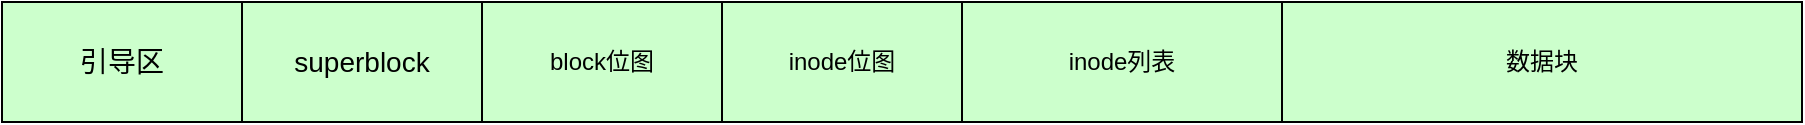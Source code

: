<mxfile version="13.9.9" type="device"><diagram id="tcF-XX2yAhd8dwyCTF2M" name="第 1 页"><mxGraphModel dx="1264" dy="592" grid="1" gridSize="10" guides="1" tooltips="1" connect="1" arrows="1" fold="1" page="1" pageScale="1" pageWidth="827" pageHeight="1169" math="0" shadow="0"><root><mxCell id="0"/><mxCell id="1" parent="0"/><mxCell id="BW0JZNi6b5eEKoekJg5S-3" value="&lt;font style=&quot;font-size: 14px&quot;&gt;引导区&lt;/font&gt;" style="rounded=0;whiteSpace=wrap;html=1;fillColor=#CCFFCC;" vertex="1" parent="1"><mxGeometry x="60" y="90" width="120" height="60" as="geometry"/></mxCell><mxCell id="BW0JZNi6b5eEKoekJg5S-4" value="superblock" style="rounded=0;whiteSpace=wrap;html=1;fillColor=#CCFFCC;fontSize=14;" vertex="1" parent="1"><mxGeometry x="180" y="90" width="120" height="60" as="geometry"/></mxCell><mxCell id="BW0JZNi6b5eEKoekJg5S-6" value="block位图" style="rounded=0;whiteSpace=wrap;html=1;fillColor=#CCFFCC;" vertex="1" parent="1"><mxGeometry x="300" y="90" width="120" height="60" as="geometry"/></mxCell><mxCell id="BW0JZNi6b5eEKoekJg5S-7" value="inode位图" style="rounded=0;whiteSpace=wrap;html=1;fillColor=#CCFFCC;" vertex="1" parent="1"><mxGeometry x="420" y="90" width="120" height="60" as="geometry"/></mxCell><mxCell id="BW0JZNi6b5eEKoekJg5S-8" value="inode列表" style="rounded=0;whiteSpace=wrap;html=1;fillColor=#CCFFCC;" vertex="1" parent="1"><mxGeometry x="540" y="90" width="160" height="60" as="geometry"/></mxCell><mxCell id="BW0JZNi6b5eEKoekJg5S-9" value="数据块" style="rounded=0;whiteSpace=wrap;html=1;fillColor=#CCFFCC;" vertex="1" parent="1"><mxGeometry x="700" y="90" width="260" height="60" as="geometry"/></mxCell></root></mxGraphModel></diagram></mxfile>
